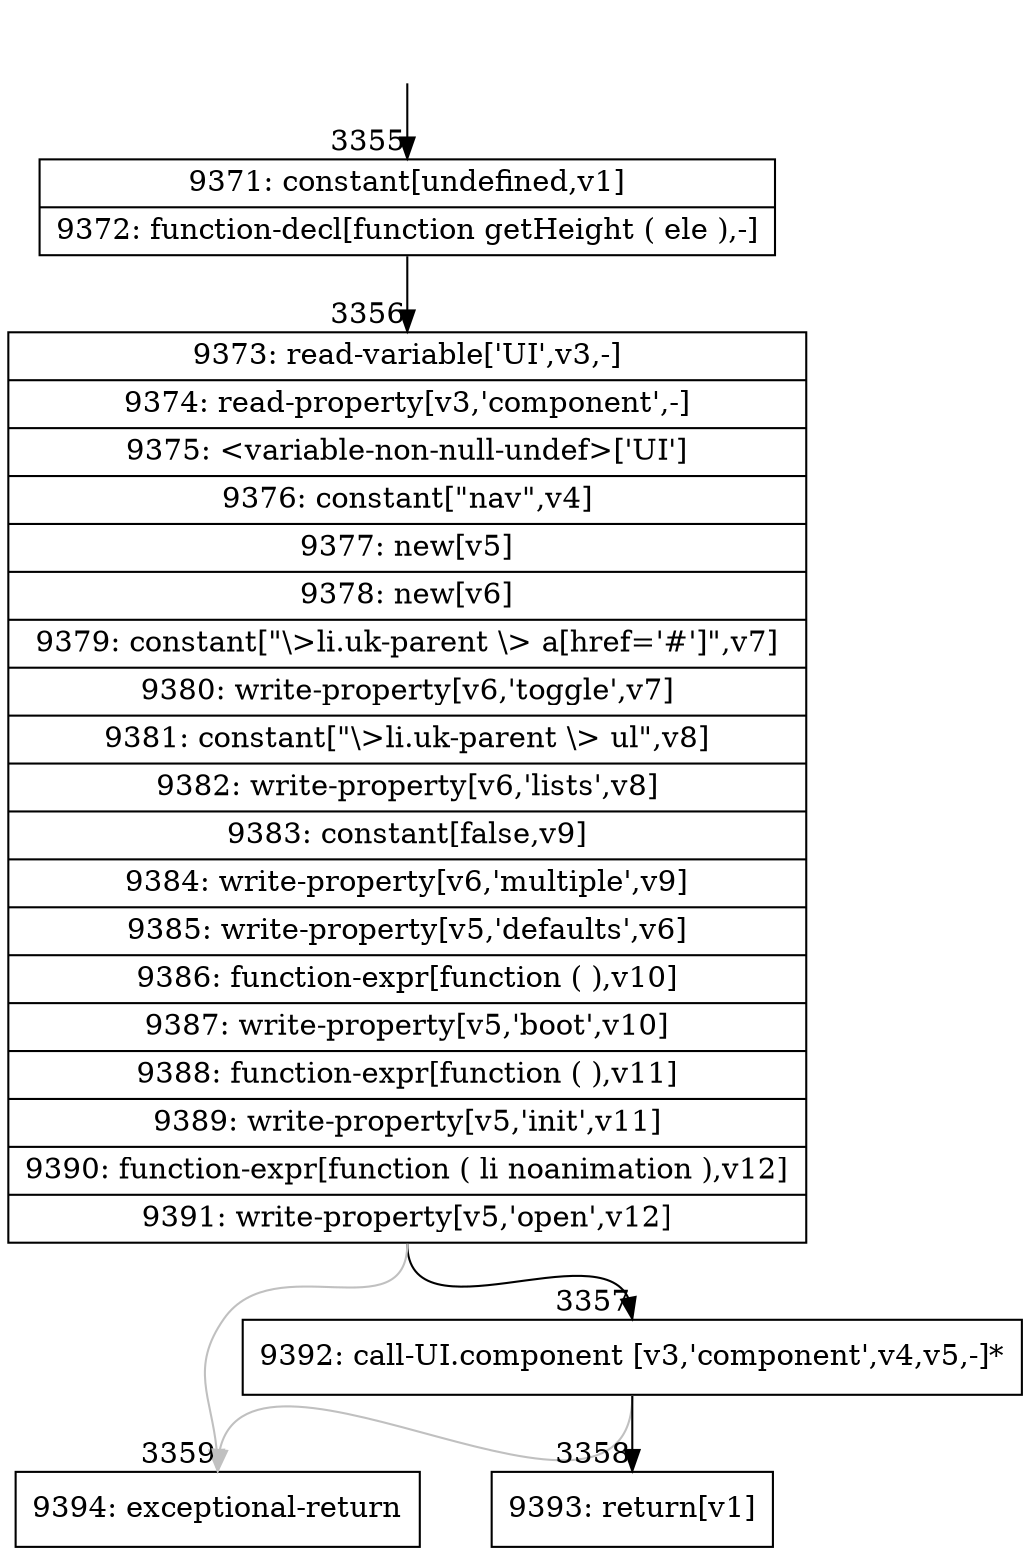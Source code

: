 digraph {
rankdir="TD"
BB_entry243[shape=none,label=""];
BB_entry243 -> BB3355 [tailport=s, headport=n, headlabel="    3355"]
BB3355 [shape=record label="{9371: constant[undefined,v1]|9372: function-decl[function getHeight ( ele ),-]}" ] 
BB3355 -> BB3356 [tailport=s, headport=n, headlabel="      3356"]
BB3356 [shape=record label="{9373: read-variable['UI',v3,-]|9374: read-property[v3,'component',-]|9375: \<variable-non-null-undef\>['UI']|9376: constant[\"nav\",v4]|9377: new[v5]|9378: new[v6]|9379: constant[\"\\\>li.uk-parent \\\> a[href='#']\",v7]|9380: write-property[v6,'toggle',v7]|9381: constant[\"\\\>li.uk-parent \\\> ul\",v8]|9382: write-property[v6,'lists',v8]|9383: constant[false,v9]|9384: write-property[v6,'multiple',v9]|9385: write-property[v5,'defaults',v6]|9386: function-expr[function ( ),v10]|9387: write-property[v5,'boot',v10]|9388: function-expr[function ( ),v11]|9389: write-property[v5,'init',v11]|9390: function-expr[function ( li noanimation ),v12]|9391: write-property[v5,'open',v12]}" ] 
BB3356 -> BB3357 [tailport=s, headport=n, headlabel="      3357"]
BB3356 -> BB3359 [tailport=s, headport=n, color=gray, headlabel="      3359"]
BB3357 [shape=record label="{9392: call-UI.component [v3,'component',v4,v5,-]*}" ] 
BB3357 -> BB3358 [tailport=s, headport=n, headlabel="      3358"]
BB3357 -> BB3359 [tailport=s, headport=n, color=gray]
BB3358 [shape=record label="{9393: return[v1]}" ] 
BB3359 [shape=record label="{9394: exceptional-return}" ] 
//#$~ 2559
}
